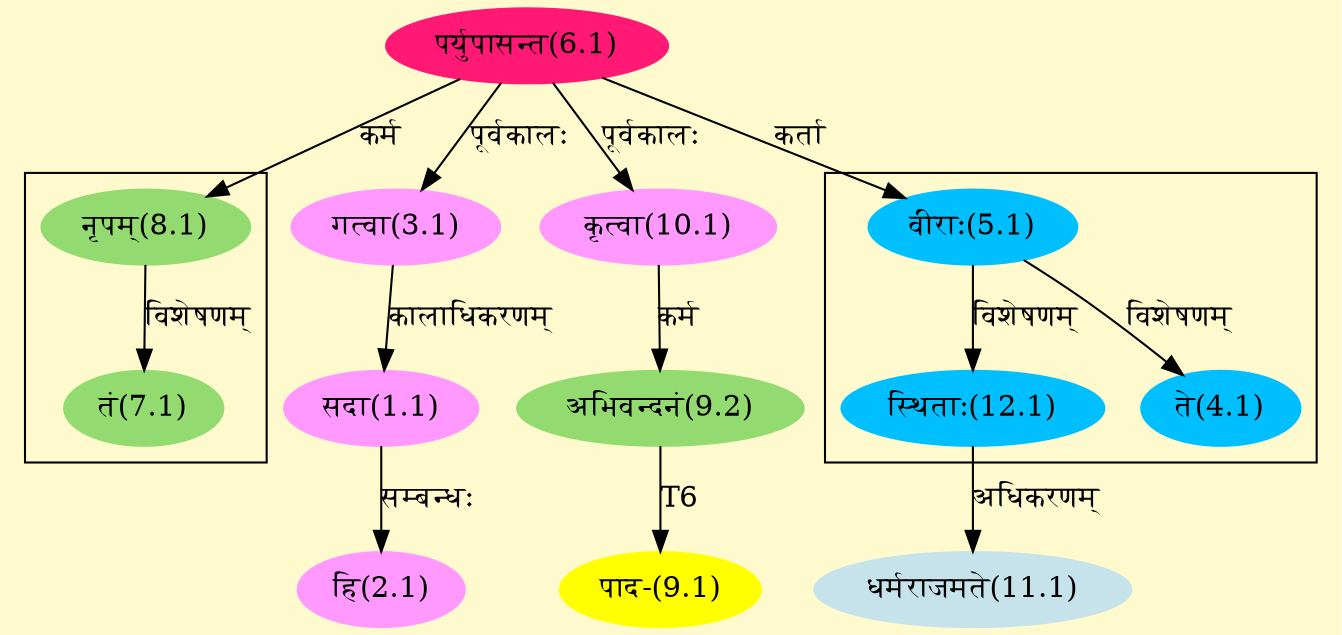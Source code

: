 digraph G{
rankdir=BT;
 compound=true;
 bgcolor="lemonchiffon1";

subgraph cluster_1{
Node4_1 [style=filled, color="#00BFFF" label = "ते(4.1)"]
Node5_1 [style=filled, color="#00BFFF" label = "वीराः(5.1)"]
Node12_1 [style=filled, color="#00BFFF" label = "स्थिताः(12.1)"]

}

subgraph cluster_2{
Node7_1 [style=filled, color="#93DB70" label = "तं(7.1)"]
Node8_1 [style=filled, color="#93DB70" label = "नृपम्(8.1)"]

}
Node1_1 [style=filled, color="#FF99FF" label = "सदा(1.1)"]
Node3_1 [style=filled, color="#FF99FF" label = "गत्वा(3.1)"]
Node2_1 [style=filled, color="#FF99FF" label = "हि(2.1)"]
Node6_1 [style=filled, color="#FF1975" label = "पर्युपासन्त(6.1)"]
Node5_1 [style=filled, color="#00BFFF" label = "वीराः(5.1)"]
Node [style=filled, color="" label = "()"]
Node8_1 [style=filled, color="#93DB70" label = "नृपम्(8.1)"]
Node9_1 [style=filled, color="#FFFF00" label = "पाद-(9.1)"]
Node9_2 [style=filled, color="#93DB70" label = "अभिवन्दनं(9.2)"]
Node10_1 [style=filled, color="#FF99FF" label = "कृत्वा(10.1)"]
Node11_1 [style=filled, color="#C6E2EB" label = "धर्मराजमते(11.1)"]
Node12_1 [style=filled, color="#00BFFF" label = "स्थिताः(12.1)"]
/* Start of Relations section */

Node1_1 -> Node3_1 [  label="कालाधिकरणम्"  dir="back" ]
Node2_1 -> Node1_1 [  label="सम्बन्धः"  dir="back" ]
Node3_1 -> Node6_1 [  label="पूर्वकालः"  dir="back" ]
Node4_1 -> Node5_1 [  label="विशेषणम्"  dir="back" ]
Node5_1 -> Node6_1 [  label="कर्ता"  dir="back" ]
Node7_1 -> Node8_1 [  label="विशेषणम्"  dir="back" ]
Node8_1 -> Node6_1 [  label="कर्म"  dir="back" ]
Node9_1 -> Node9_2 [  label="T6"  dir="back" ]
Node9_2 -> Node10_1 [  label="कर्म"  dir="back" ]
Node10_1 -> Node6_1 [  label="पूर्वकालः"  dir="back" ]
Node11_1 -> Node12_1 [  label="अधिकरणम्"  dir="back" ]
Node12_1 -> Node5_1 [  label="विशेषणम्"  dir="back" ]
}

